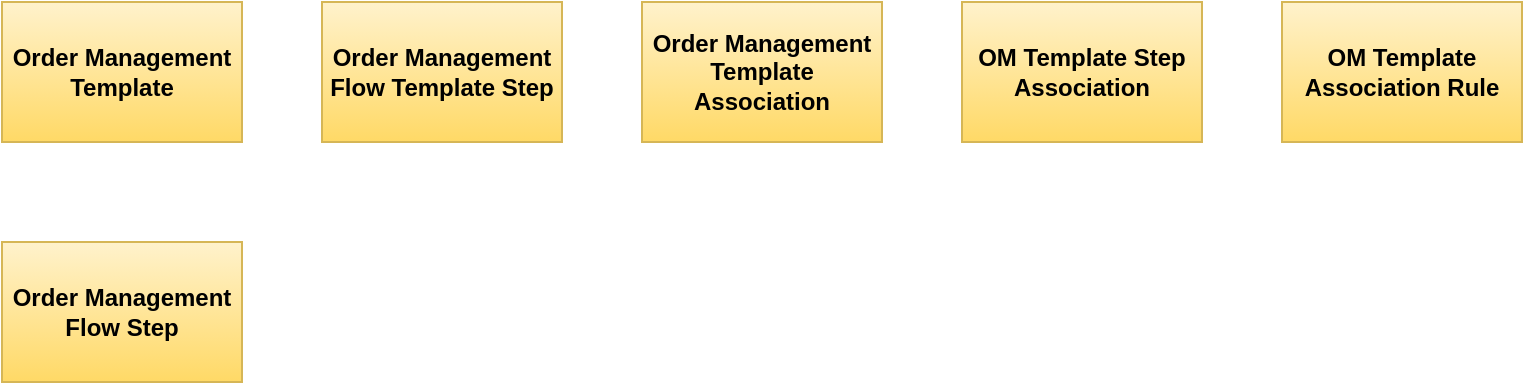 <mxfile version="17.4.6" type="github">
  <diagram id="R2lEEEUBdFMjLlhIrx00" name="Page-1">
    <mxGraphModel dx="1422" dy="705" grid="1" gridSize="10" guides="1" tooltips="1" connect="1" arrows="1" fold="1" page="1" pageScale="1" pageWidth="850" pageHeight="1100" math="0" shadow="0" extFonts="Permanent Marker^https://fonts.googleapis.com/css?family=Permanent+Marker">
      <root>
        <mxCell id="0" />
        <mxCell id="1" parent="0" />
        <mxCell id="ixiX0w-TNCir6e1LB2xP-1" value="Order Management Template" style="whiteSpace=wrap;html=1;align=center;fillColor=#fff2cc;gradientColor=#ffd966;strokeColor=#d6b656;fontStyle=1" vertex="1" parent="1">
          <mxGeometry x="40" y="90" width="120" height="70" as="geometry" />
        </mxCell>
        <mxCell id="ixiX0w-TNCir6e1LB2xP-2" value="Order Management Template Association" style="whiteSpace=wrap;html=1;align=center;fillColor=#fff2cc;gradientColor=#ffd966;strokeColor=#d6b656;fontStyle=1" vertex="1" parent="1">
          <mxGeometry x="360" y="90" width="120" height="70" as="geometry" />
        </mxCell>
        <mxCell id="ixiX0w-TNCir6e1LB2xP-4" value="OM Template Step Association" style="whiteSpace=wrap;html=1;align=center;fillColor=#fff2cc;gradientColor=#ffd966;strokeColor=#d6b656;fontStyle=1" vertex="1" parent="1">
          <mxGeometry x="520" y="90" width="120" height="70" as="geometry" />
        </mxCell>
        <mxCell id="ixiX0w-TNCir6e1LB2xP-5" value="OM Template Association Rule" style="whiteSpace=wrap;html=1;align=center;fillColor=#fff2cc;gradientColor=#ffd966;strokeColor=#d6b656;fontStyle=1" vertex="1" parent="1">
          <mxGeometry x="680" y="90" width="120" height="70" as="geometry" />
        </mxCell>
        <mxCell id="ixiX0w-TNCir6e1LB2xP-6" value="Order Management Flow Step" style="whiteSpace=wrap;html=1;align=center;fillColor=#fff2cc;gradientColor=#ffd966;strokeColor=#d6b656;fontStyle=1" vertex="1" parent="1">
          <mxGeometry x="40" y="210" width="120" height="70" as="geometry" />
        </mxCell>
        <mxCell id="ixiX0w-TNCir6e1LB2xP-7" value="Order Management Flow Template Step" style="whiteSpace=wrap;html=1;align=center;fillColor=#fff2cc;gradientColor=#ffd966;strokeColor=#d6b656;fontStyle=1" vertex="1" parent="1">
          <mxGeometry x="200" y="90" width="120" height="70" as="geometry" />
        </mxCell>
      </root>
    </mxGraphModel>
  </diagram>
</mxfile>
